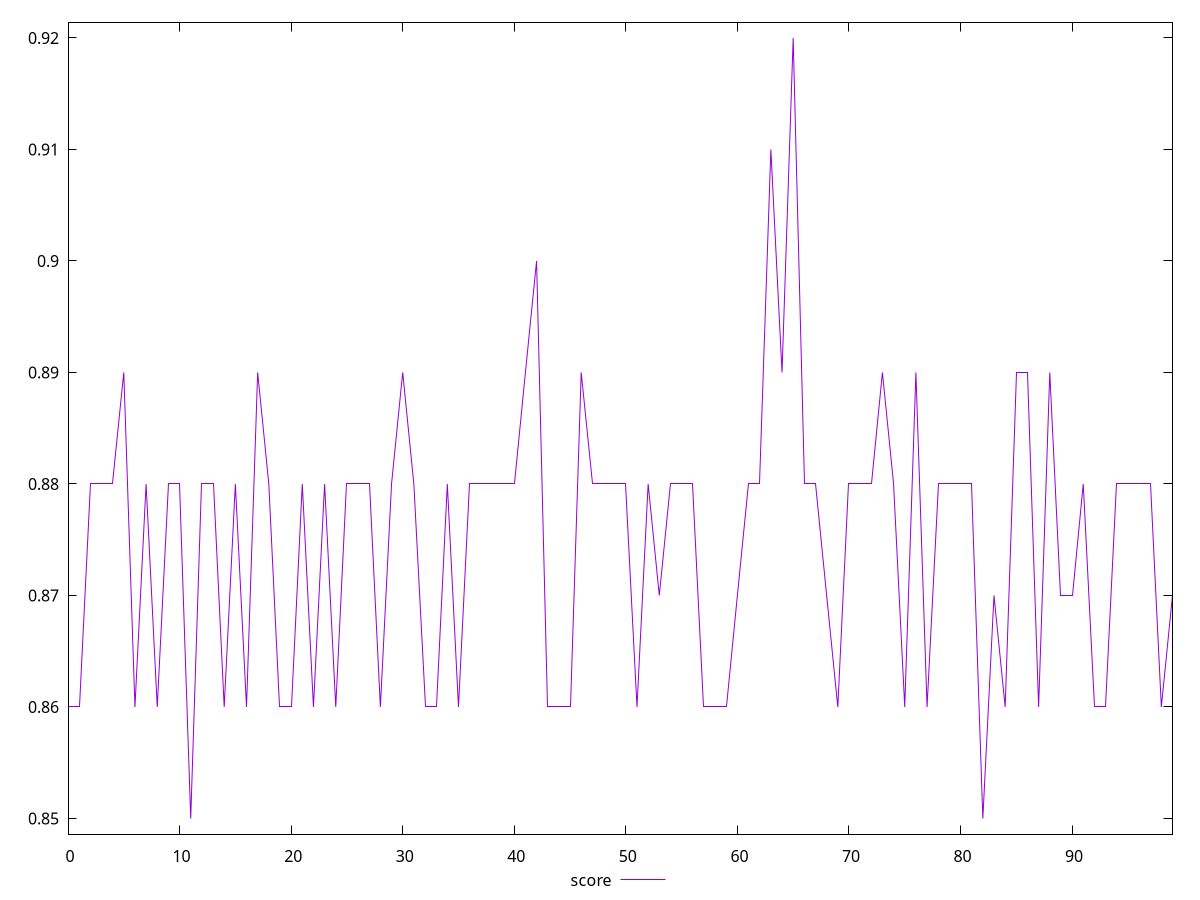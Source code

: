 reset

$score <<EOF
0 0.86
1 0.86
2 0.88
3 0.88
4 0.88
5 0.89
6 0.86
7 0.88
8 0.86
9 0.88
10 0.88
11 0.85
12 0.88
13 0.88
14 0.86
15 0.88
16 0.86
17 0.89
18 0.88
19 0.86
20 0.86
21 0.88
22 0.86
23 0.88
24 0.86
25 0.88
26 0.88
27 0.88
28 0.86
29 0.88
30 0.89
31 0.88
32 0.86
33 0.86
34 0.88
35 0.86
36 0.88
37 0.88
38 0.88
39 0.88
40 0.88
41 0.89
42 0.9
43 0.86
44 0.86
45 0.86
46 0.89
47 0.88
48 0.88
49 0.88
50 0.88
51 0.86
52 0.88
53 0.87
54 0.88
55 0.88
56 0.88
57 0.86
58 0.86
59 0.86
60 0.87
61 0.88
62 0.88
63 0.91
64 0.89
65 0.92
66 0.88
67 0.88
68 0.87
69 0.86
70 0.88
71 0.88
72 0.88
73 0.89
74 0.88
75 0.86
76 0.89
77 0.86
78 0.88
79 0.88
80 0.88
81 0.88
82 0.85
83 0.87
84 0.86
85 0.89
86 0.89
87 0.86
88 0.89
89 0.87
90 0.87
91 0.88
92 0.86
93 0.86
94 0.88
95 0.88
96 0.88
97 0.88
98 0.86
99 0.87
EOF

set key outside below
set xrange [0:99]
set yrange [0.8486:0.9214]
set trange [0.8486:0.9214]
set terminal svg size 640, 500 enhanced background rgb 'white'
set output "report_00009_2021-02-08T22-37-41.559Z/first-meaningful-paint/samples/pages+cached+noadtech/score/values.svg"

plot $score title "score" with line

reset
